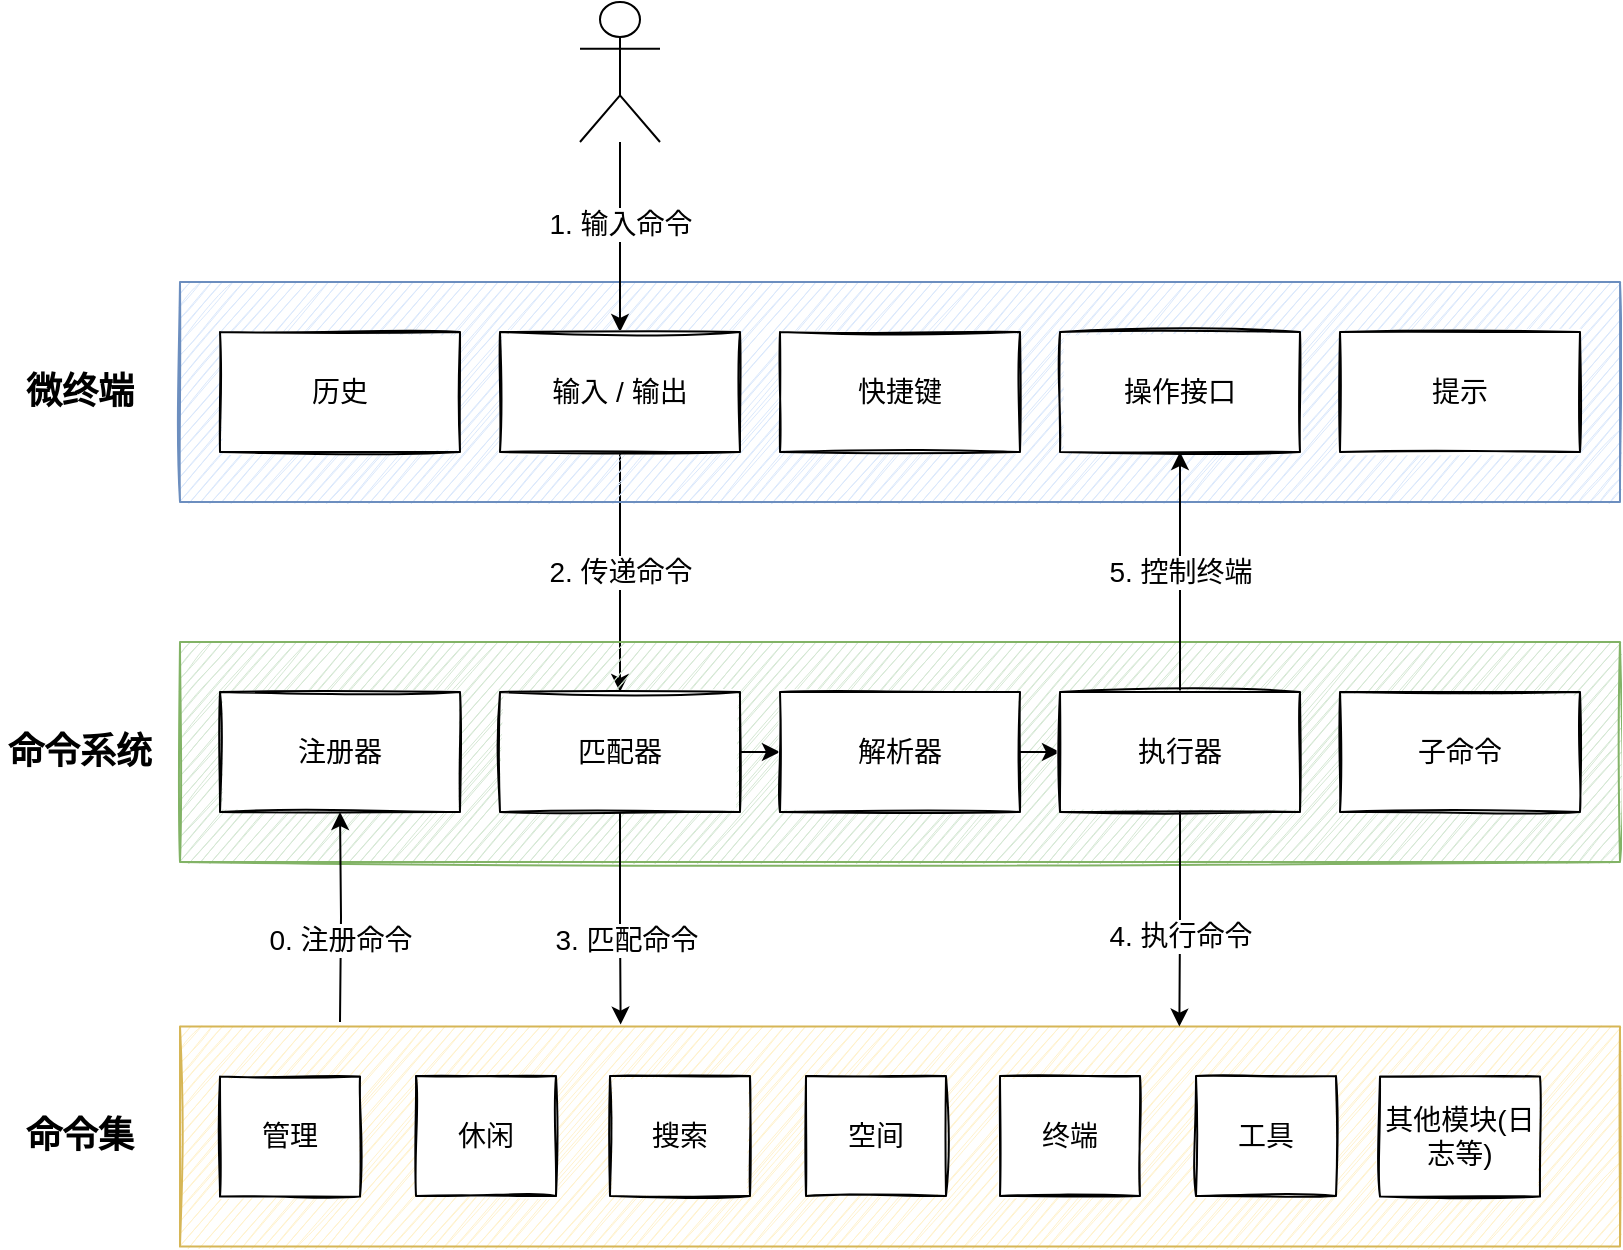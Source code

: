 <mxfile version="15.1.3" type="device"><diagram id="0D-dVf1DpsFCXy3uYekW" name="Page-1"><mxGraphModel dx="1086" dy="806" grid="1" gridSize="10" guides="1" tooltips="1" connect="1" arrows="1" fold="1" page="1" pageScale="1" pageWidth="827" pageHeight="1169" math="0" shadow="0"><root><mxCell id="0"/><mxCell id="1" parent="0"/><mxCell id="pjqbVVyFaD0kBZj8kXnD-54" value="2. 传递命令" style="edgeStyle=orthogonalEdgeStyle;rounded=0;orthogonalLoop=1;jettySize=auto;html=1;entryX=0.5;entryY=0;entryDx=0;entryDy=0;exitX=0.5;exitY=1;exitDx=0;exitDy=0;fontSize=14;" parent="1" source="pjqbVVyFaD0kBZj8kXnD-24" target="pjqbVVyFaD0kBZj8kXnD-40" edge="1"><mxGeometry relative="1" as="geometry"><mxPoint x="310" y="330" as="sourcePoint"/></mxGeometry></mxCell><mxCell id="pjqbVVyFaD0kBZj8kXnD-46" value="" style="rounded=0;whiteSpace=wrap;html=1;sketch=1;fillColor=#dae8fc;strokeColor=#6c8ebf;fontSize=14;" parent="1" vertex="1"><mxGeometry x="90" y="220" width="720" height="110" as="geometry"/></mxCell><mxCell id="pjqbVVyFaD0kBZj8kXnD-47" value="" style="edgeStyle=orthogonalEdgeStyle;rounded=0;orthogonalLoop=1;jettySize=auto;html=1;entryX=0.5;entryY=0;entryDx=0;entryDy=0;fontSize=14;" parent="1" source="pjqbVVyFaD0kBZj8kXnD-10" target="pjqbVVyFaD0kBZj8kXnD-24" edge="1"><mxGeometry relative="1" as="geometry"><Array as="points"/></mxGeometry></mxCell><mxCell id="pjqbVVyFaD0kBZj8kXnD-49" value="1. 输入命令" style="edgeLabel;html=1;align=center;verticalAlign=middle;resizable=0;points=[];fontSize=14;" parent="pjqbVVyFaD0kBZj8kXnD-47" vertex="1" connectable="0"><mxGeometry x="-0.143" relative="1" as="geometry"><mxPoint as="offset"/></mxGeometry></mxCell><mxCell id="pjqbVVyFaD0kBZj8kXnD-10" value="" style="shape=umlActor;verticalLabelPosition=bottom;verticalAlign=top;html=1;outlineConnect=0;fontSize=14;" parent="1" vertex="1"><mxGeometry x="290" y="80" width="40" height="70" as="geometry"/></mxCell><mxCell id="pjqbVVyFaD0kBZj8kXnD-19" value="" style="rounded=0;whiteSpace=wrap;html=1;sketch=1;fillColor=#fff2cc;strokeColor=#d6b656;fontSize=14;" parent="1" vertex="1"><mxGeometry x="90" y="592.3" width="720" height="110" as="geometry"/></mxCell><mxCell id="pjqbVVyFaD0kBZj8kXnD-24" value="输入 / 输出" style="rounded=0;whiteSpace=wrap;html=1;sketch=1;fontSize=14;" parent="1" vertex="1"><mxGeometry x="250" y="245" width="120" height="60" as="geometry"/></mxCell><mxCell id="pjqbVVyFaD0kBZj8kXnD-26" value="提示" style="rounded=0;whiteSpace=wrap;html=1;sketch=1;fontSize=14;" parent="1" vertex="1"><mxGeometry x="670" y="245" width="120" height="60" as="geometry"/></mxCell><mxCell id="pjqbVVyFaD0kBZj8kXnD-27" value="操作接口" style="rounded=0;whiteSpace=wrap;html=1;sketch=1;fontSize=14;" parent="1" vertex="1"><mxGeometry x="530" y="245" width="120" height="60" as="geometry"/></mxCell><mxCell id="pjqbVVyFaD0kBZj8kXnD-28" value="历史" style="rounded=0;whiteSpace=wrap;html=1;sketch=1;fontSize=14;" parent="1" vertex="1"><mxGeometry x="110" y="245" width="120" height="60" as="geometry"/></mxCell><mxCell id="pjqbVVyFaD0kBZj8kXnD-30" value="快捷键" style="rounded=0;whiteSpace=wrap;html=1;sketch=1;fontSize=14;" parent="1" vertex="1"><mxGeometry x="390" y="245" width="120" height="60" as="geometry"/></mxCell><mxCell id="pjqbVVyFaD0kBZj8kXnD-39" value="" style="rounded=0;whiteSpace=wrap;html=1;sketch=1;fillColor=#d5e8d4;strokeColor=#82b366;fontSize=14;" parent="1" vertex="1"><mxGeometry x="90" y="400" width="720" height="110" as="geometry"/></mxCell><mxCell id="pjqbVVyFaD0kBZj8kXnD-50" style="edgeStyle=orthogonalEdgeStyle;rounded=0;orthogonalLoop=1;jettySize=auto;html=1;exitX=1;exitY=0.5;exitDx=0;exitDy=0;entryX=0;entryY=0.5;entryDx=0;entryDy=0;fontSize=14;" parent="1" source="pjqbVVyFaD0kBZj8kXnD-40" target="pjqbVVyFaD0kBZj8kXnD-41" edge="1"><mxGeometry relative="1" as="geometry"/></mxCell><mxCell id="pjqbVVyFaD0kBZj8kXnD-55" style="edgeStyle=orthogonalEdgeStyle;rounded=0;orthogonalLoop=1;jettySize=auto;html=1;exitX=0.5;exitY=1;exitDx=0;exitDy=0;entryX=0.306;entryY=-0.009;entryDx=0;entryDy=0;entryPerimeter=0;fontSize=14;" parent="1" source="pjqbVVyFaD0kBZj8kXnD-40" target="pjqbVVyFaD0kBZj8kXnD-19" edge="1"><mxGeometry relative="1" as="geometry"/></mxCell><mxCell id="pjqbVVyFaD0kBZj8kXnD-57" value="3. 匹配命令" style="edgeLabel;html=1;align=center;verticalAlign=middle;resizable=0;points=[];fontSize=14;" parent="pjqbVVyFaD0kBZj8kXnD-55" vertex="1" connectable="0"><mxGeometry x="0.206" y="2" relative="1" as="geometry"><mxPoint as="offset"/></mxGeometry></mxCell><mxCell id="pjqbVVyFaD0kBZj8kXnD-40" value="匹配器" style="rounded=0;whiteSpace=wrap;html=1;sketch=1;fontSize=14;" parent="1" vertex="1"><mxGeometry x="250" y="425" width="120" height="60" as="geometry"/></mxCell><mxCell id="pjqbVVyFaD0kBZj8kXnD-51" style="edgeStyle=orthogonalEdgeStyle;rounded=0;orthogonalLoop=1;jettySize=auto;html=1;exitX=1;exitY=0.5;exitDx=0;exitDy=0;fontSize=14;" parent="1" source="pjqbVVyFaD0kBZj8kXnD-41" target="pjqbVVyFaD0kBZj8kXnD-43" edge="1"><mxGeometry relative="1" as="geometry"/></mxCell><mxCell id="pjqbVVyFaD0kBZj8kXnD-41" value="解析器" style="rounded=0;whiteSpace=wrap;html=1;sketch=1;fontSize=14;" parent="1" vertex="1"><mxGeometry x="390" y="425" width="120" height="60" as="geometry"/></mxCell><mxCell id="pjqbVVyFaD0kBZj8kXnD-42" value="子命令" style="rounded=0;whiteSpace=wrap;html=1;sketch=1;fontSize=14;" parent="1" vertex="1"><mxGeometry x="670" y="425" width="120" height="60" as="geometry"/></mxCell><mxCell id="pjqbVVyFaD0kBZj8kXnD-56" style="edgeStyle=orthogonalEdgeStyle;rounded=0;orthogonalLoop=1;jettySize=auto;html=1;exitX=0.5;exitY=1;exitDx=0;exitDy=0;entryX=0.694;entryY=0;entryDx=0;entryDy=0;entryPerimeter=0;fontSize=14;" parent="1" source="pjqbVVyFaD0kBZj8kXnD-43" target="pjqbVVyFaD0kBZj8kXnD-19" edge="1"><mxGeometry relative="1" as="geometry"/></mxCell><mxCell id="pjqbVVyFaD0kBZj8kXnD-58" value="4. 执行命令" style="edgeLabel;html=1;align=center;verticalAlign=middle;resizable=0;points=[];fontSize=14;" parent="pjqbVVyFaD0kBZj8kXnD-56" vertex="1" connectable="0"><mxGeometry x="0.15" relative="1" as="geometry"><mxPoint as="offset"/></mxGeometry></mxCell><mxCell id="pjqbVVyFaD0kBZj8kXnD-59" style="edgeStyle=orthogonalEdgeStyle;rounded=0;orthogonalLoop=1;jettySize=auto;html=1;exitX=0.5;exitY=0;exitDx=0;exitDy=0;entryX=0.5;entryY=1;entryDx=0;entryDy=0;fontSize=14;" parent="1" source="pjqbVVyFaD0kBZj8kXnD-43" target="pjqbVVyFaD0kBZj8kXnD-27" edge="1"><mxGeometry relative="1" as="geometry"/></mxCell><mxCell id="pjqbVVyFaD0kBZj8kXnD-62" value="5. 控制终端" style="edgeLabel;html=1;align=center;verticalAlign=middle;resizable=0;points=[];fontSize=14;" parent="pjqbVVyFaD0kBZj8kXnD-59" vertex="1" connectable="0"><mxGeometry relative="1" as="geometry"><mxPoint as="offset"/></mxGeometry></mxCell><mxCell id="pjqbVVyFaD0kBZj8kXnD-43" value="执行器" style="rounded=0;whiteSpace=wrap;html=1;sketch=1;fontSize=14;" parent="1" vertex="1"><mxGeometry x="530" y="425" width="120" height="60" as="geometry"/></mxCell><mxCell id="pjqbVVyFaD0kBZj8kXnD-67" style="edgeStyle=orthogonalEdgeStyle;rounded=0;orthogonalLoop=1;jettySize=auto;html=1;entryX=0.5;entryY=1;entryDx=0;entryDy=0;fontSize=14;" parent="1" target="pjqbVVyFaD0kBZj8kXnD-45" edge="1"><mxGeometry relative="1" as="geometry"><mxPoint x="170" y="590" as="sourcePoint"/></mxGeometry></mxCell><mxCell id="pjqbVVyFaD0kBZj8kXnD-68" value="0. 注册命令" style="edgeLabel;html=1;align=center;verticalAlign=middle;resizable=0;points=[];fontSize=14;" parent="pjqbVVyFaD0kBZj8kXnD-67" vertex="1" connectable="0"><mxGeometry x="-0.248" y="1" relative="1" as="geometry"><mxPoint y="-2" as="offset"/></mxGeometry></mxCell><mxCell id="pjqbVVyFaD0kBZj8kXnD-45" value="注册器" style="rounded=0;whiteSpace=wrap;html=1;sketch=1;fontSize=14;" parent="1" vertex="1"><mxGeometry x="110" y="425" width="120" height="60" as="geometry"/></mxCell><mxCell id="pjqbVVyFaD0kBZj8kXnD-63" value="微终端" style="text;html=1;strokeColor=none;fillColor=none;align=center;verticalAlign=middle;whiteSpace=wrap;rounded=0;sketch=1;fontSize=18;fontStyle=1" parent="1" vertex="1"><mxGeometry y="260" width="80" height="30" as="geometry"/></mxCell><mxCell id="pjqbVVyFaD0kBZj8kXnD-64" value="命令系统" style="text;html=1;strokeColor=none;fillColor=none;align=center;verticalAlign=middle;whiteSpace=wrap;rounded=0;sketch=1;fontSize=18;fontStyle=1" parent="1" vertex="1"><mxGeometry y="440" width="80" height="30" as="geometry"/></mxCell><mxCell id="pjqbVVyFaD0kBZj8kXnD-65" value="命令集" style="text;html=1;strokeColor=none;fillColor=none;align=center;verticalAlign=middle;whiteSpace=wrap;rounded=0;sketch=1;fontSize=18;fontStyle=1" parent="1" vertex="1"><mxGeometry x="10" y="632.3" width="60" height="30" as="geometry"/></mxCell><mxCell id="6OkGju-I8pIRb23lyk2G-3" value="" style="group" vertex="1" connectable="0" parent="1"><mxGeometry x="110" y="617" width="660" height="60.3" as="geometry"/></mxCell><mxCell id="pjqbVVyFaD0kBZj8kXnD-31" value="管理" style="rounded=0;whiteSpace=wrap;html=1;sketch=1;fontSize=14;" parent="6OkGju-I8pIRb23lyk2G-3" vertex="1"><mxGeometry y="0.3" width="70" height="60" as="geometry"/></mxCell><mxCell id="pjqbVVyFaD0kBZj8kXnD-32" value="休闲" style="rounded=0;whiteSpace=wrap;html=1;sketch=1;fontSize=14;" parent="6OkGju-I8pIRb23lyk2G-3" vertex="1"><mxGeometry x="98" width="70" height="60" as="geometry"/></mxCell><mxCell id="pjqbVVyFaD0kBZj8kXnD-33" value="终端" style="rounded=0;whiteSpace=wrap;html=1;sketch=1;fontSize=14;" parent="6OkGju-I8pIRb23lyk2G-3" vertex="1"><mxGeometry x="390" width="70" height="60" as="geometry"/></mxCell><mxCell id="pjqbVVyFaD0kBZj8kXnD-34" value="空间" style="rounded=0;whiteSpace=wrap;html=1;sketch=1;fontSize=14;" parent="6OkGju-I8pIRb23lyk2G-3" vertex="1"><mxGeometry x="293" width="70" height="60" as="geometry"/></mxCell><mxCell id="pjqbVVyFaD0kBZj8kXnD-35" value="其他模块(日志等)" style="rounded=0;whiteSpace=wrap;html=1;sketch=1;fontSize=14;" parent="6OkGju-I8pIRb23lyk2G-3" vertex="1"><mxGeometry x="580" y="0.3" width="80" height="60" as="geometry"/></mxCell><mxCell id="6OkGju-I8pIRb23lyk2G-1" value="搜索" style="rounded=0;whiteSpace=wrap;html=1;sketch=1;fontSize=14;" vertex="1" parent="6OkGju-I8pIRb23lyk2G-3"><mxGeometry x="195" width="70" height="60" as="geometry"/></mxCell><mxCell id="6OkGju-I8pIRb23lyk2G-2" value="工具" style="rounded=0;whiteSpace=wrap;html=1;sketch=1;fontSize=14;" vertex="1" parent="6OkGju-I8pIRb23lyk2G-3"><mxGeometry x="488" width="70" height="60" as="geometry"/></mxCell></root></mxGraphModel></diagram></mxfile>